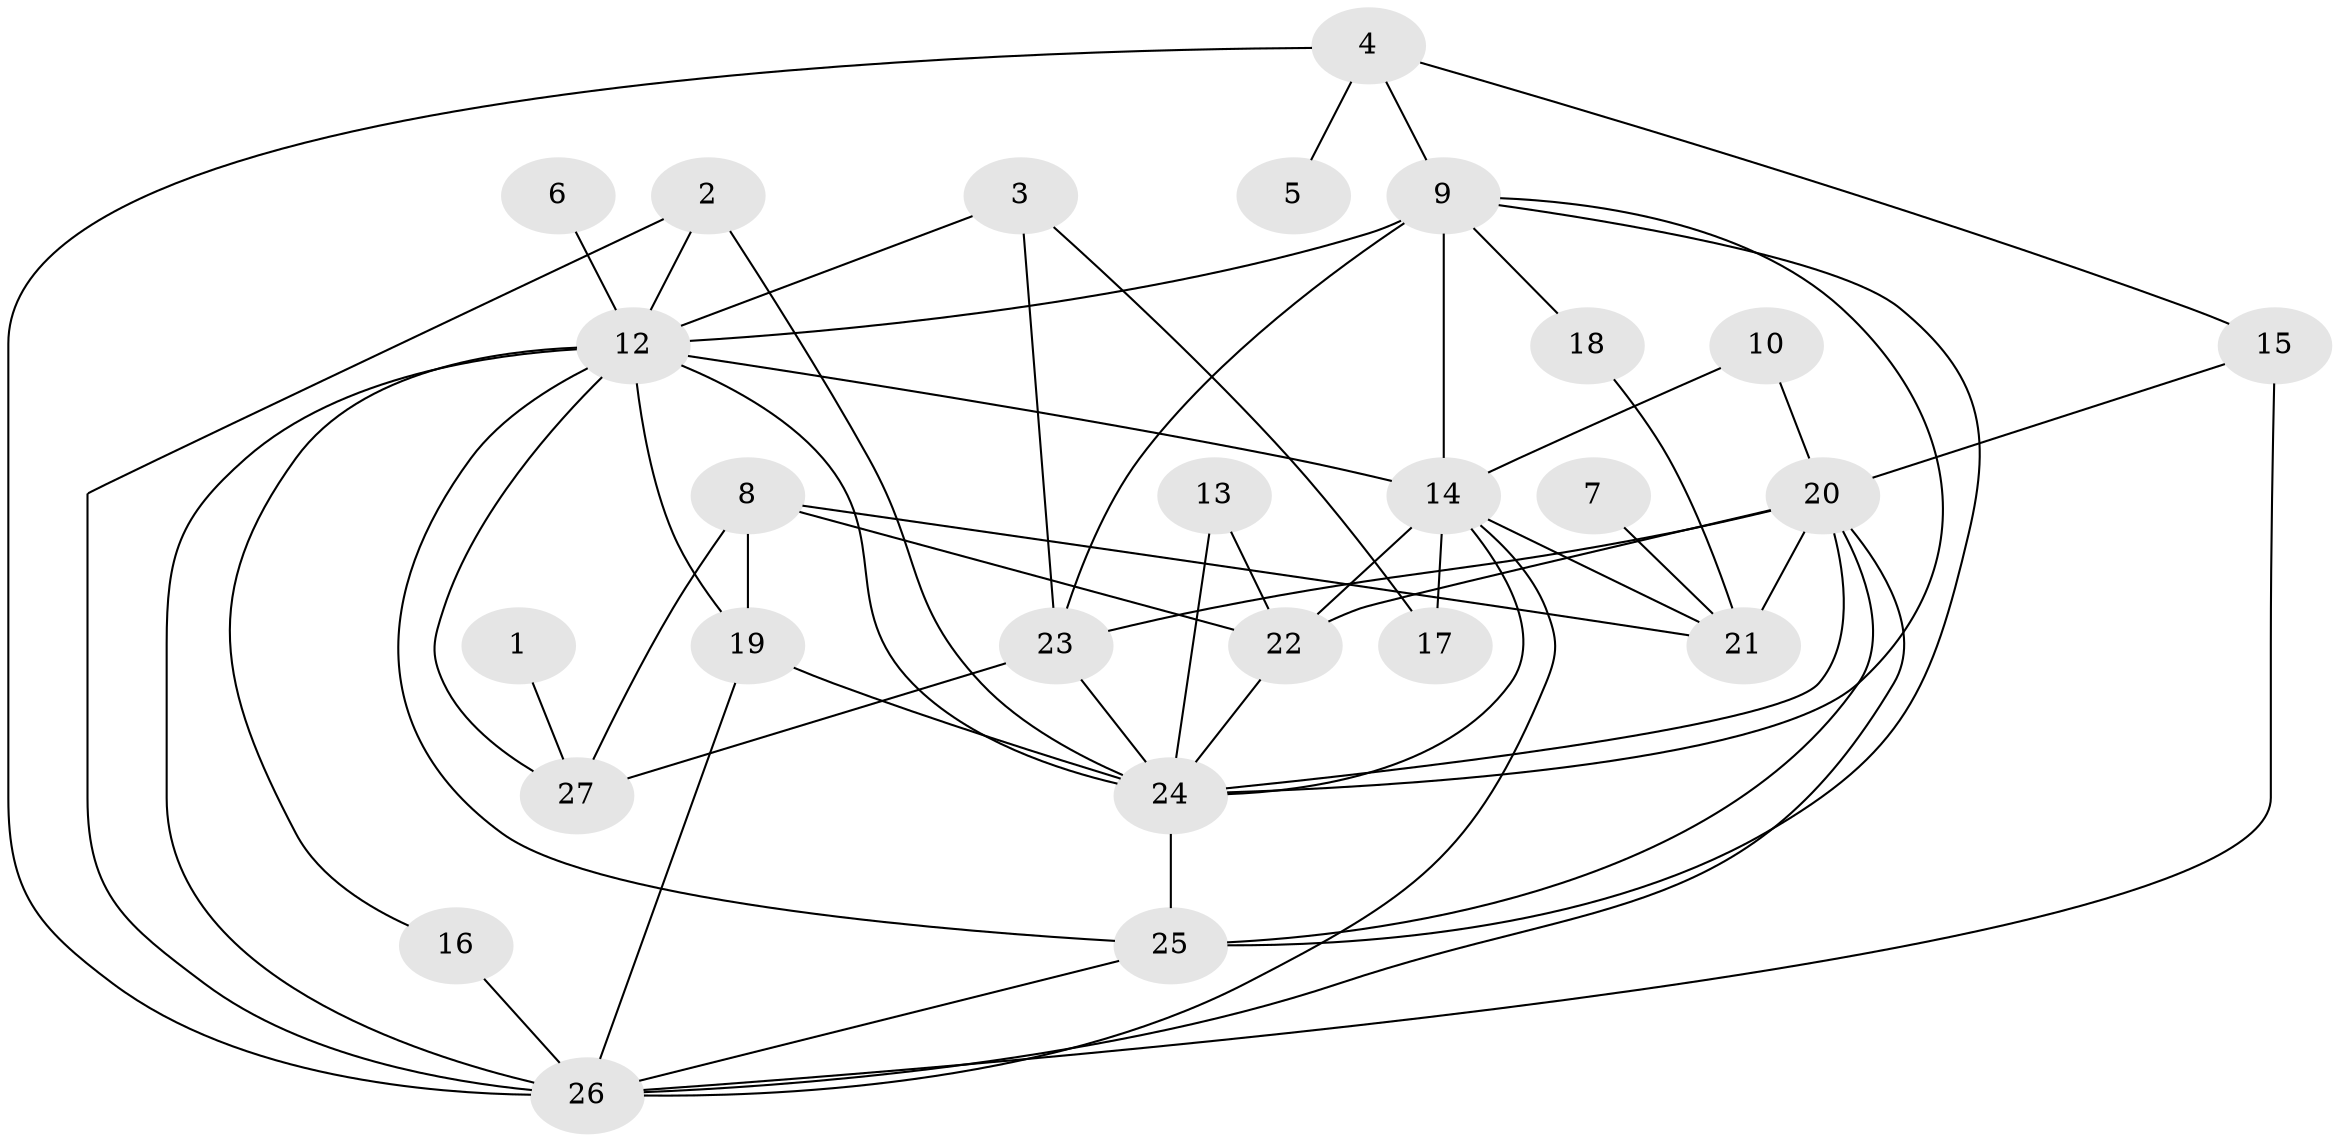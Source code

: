 // original degree distribution, {2: 0.22641509433962265, 1: 0.11320754716981132, 3: 0.22641509433962265, 4: 0.20754716981132076, 6: 0.07547169811320754, 5: 0.07547169811320754, 7: 0.018867924528301886, 0: 0.018867924528301886, 9: 0.018867924528301886, 8: 0.018867924528301886}
// Generated by graph-tools (version 1.1) at 2025/49/03/09/25 03:49:04]
// undirected, 26 vertices, 56 edges
graph export_dot {
graph [start="1"]
  node [color=gray90,style=filled];
  1;
  2;
  3;
  4;
  5;
  6;
  7;
  8;
  9;
  10;
  12;
  13;
  14;
  15;
  16;
  17;
  18;
  19;
  20;
  21;
  22;
  23;
  24;
  25;
  26;
  27;
  1 -- 27 [weight=1.0];
  2 -- 12 [weight=1.0];
  2 -- 24 [weight=1.0];
  2 -- 26 [weight=1.0];
  3 -- 12 [weight=1.0];
  3 -- 17 [weight=1.0];
  3 -- 23 [weight=1.0];
  4 -- 5 [weight=1.0];
  4 -- 9 [weight=1.0];
  4 -- 15 [weight=1.0];
  4 -- 26 [weight=1.0];
  6 -- 12 [weight=1.0];
  7 -- 21 [weight=1.0];
  8 -- 19 [weight=1.0];
  8 -- 21 [weight=1.0];
  8 -- 22 [weight=1.0];
  8 -- 27 [weight=1.0];
  9 -- 12 [weight=2.0];
  9 -- 14 [weight=2.0];
  9 -- 18 [weight=1.0];
  9 -- 23 [weight=1.0];
  9 -- 24 [weight=1.0];
  9 -- 25 [weight=1.0];
  10 -- 14 [weight=1.0];
  10 -- 20 [weight=1.0];
  12 -- 14 [weight=1.0];
  12 -- 16 [weight=1.0];
  12 -- 19 [weight=1.0];
  12 -- 24 [weight=1.0];
  12 -- 25 [weight=1.0];
  12 -- 26 [weight=2.0];
  12 -- 27 [weight=1.0];
  13 -- 22 [weight=1.0];
  13 -- 24 [weight=1.0];
  14 -- 17 [weight=1.0];
  14 -- 21 [weight=1.0];
  14 -- 22 [weight=1.0];
  14 -- 24 [weight=1.0];
  14 -- 26 [weight=1.0];
  15 -- 20 [weight=1.0];
  15 -- 26 [weight=1.0];
  16 -- 26 [weight=1.0];
  18 -- 21 [weight=1.0];
  19 -- 24 [weight=1.0];
  19 -- 26 [weight=1.0];
  20 -- 21 [weight=1.0];
  20 -- 22 [weight=1.0];
  20 -- 23 [weight=1.0];
  20 -- 24 [weight=1.0];
  20 -- 25 [weight=1.0];
  20 -- 26 [weight=1.0];
  22 -- 24 [weight=1.0];
  23 -- 24 [weight=1.0];
  23 -- 27 [weight=1.0];
  24 -- 25 [weight=1.0];
  25 -- 26 [weight=1.0];
}

